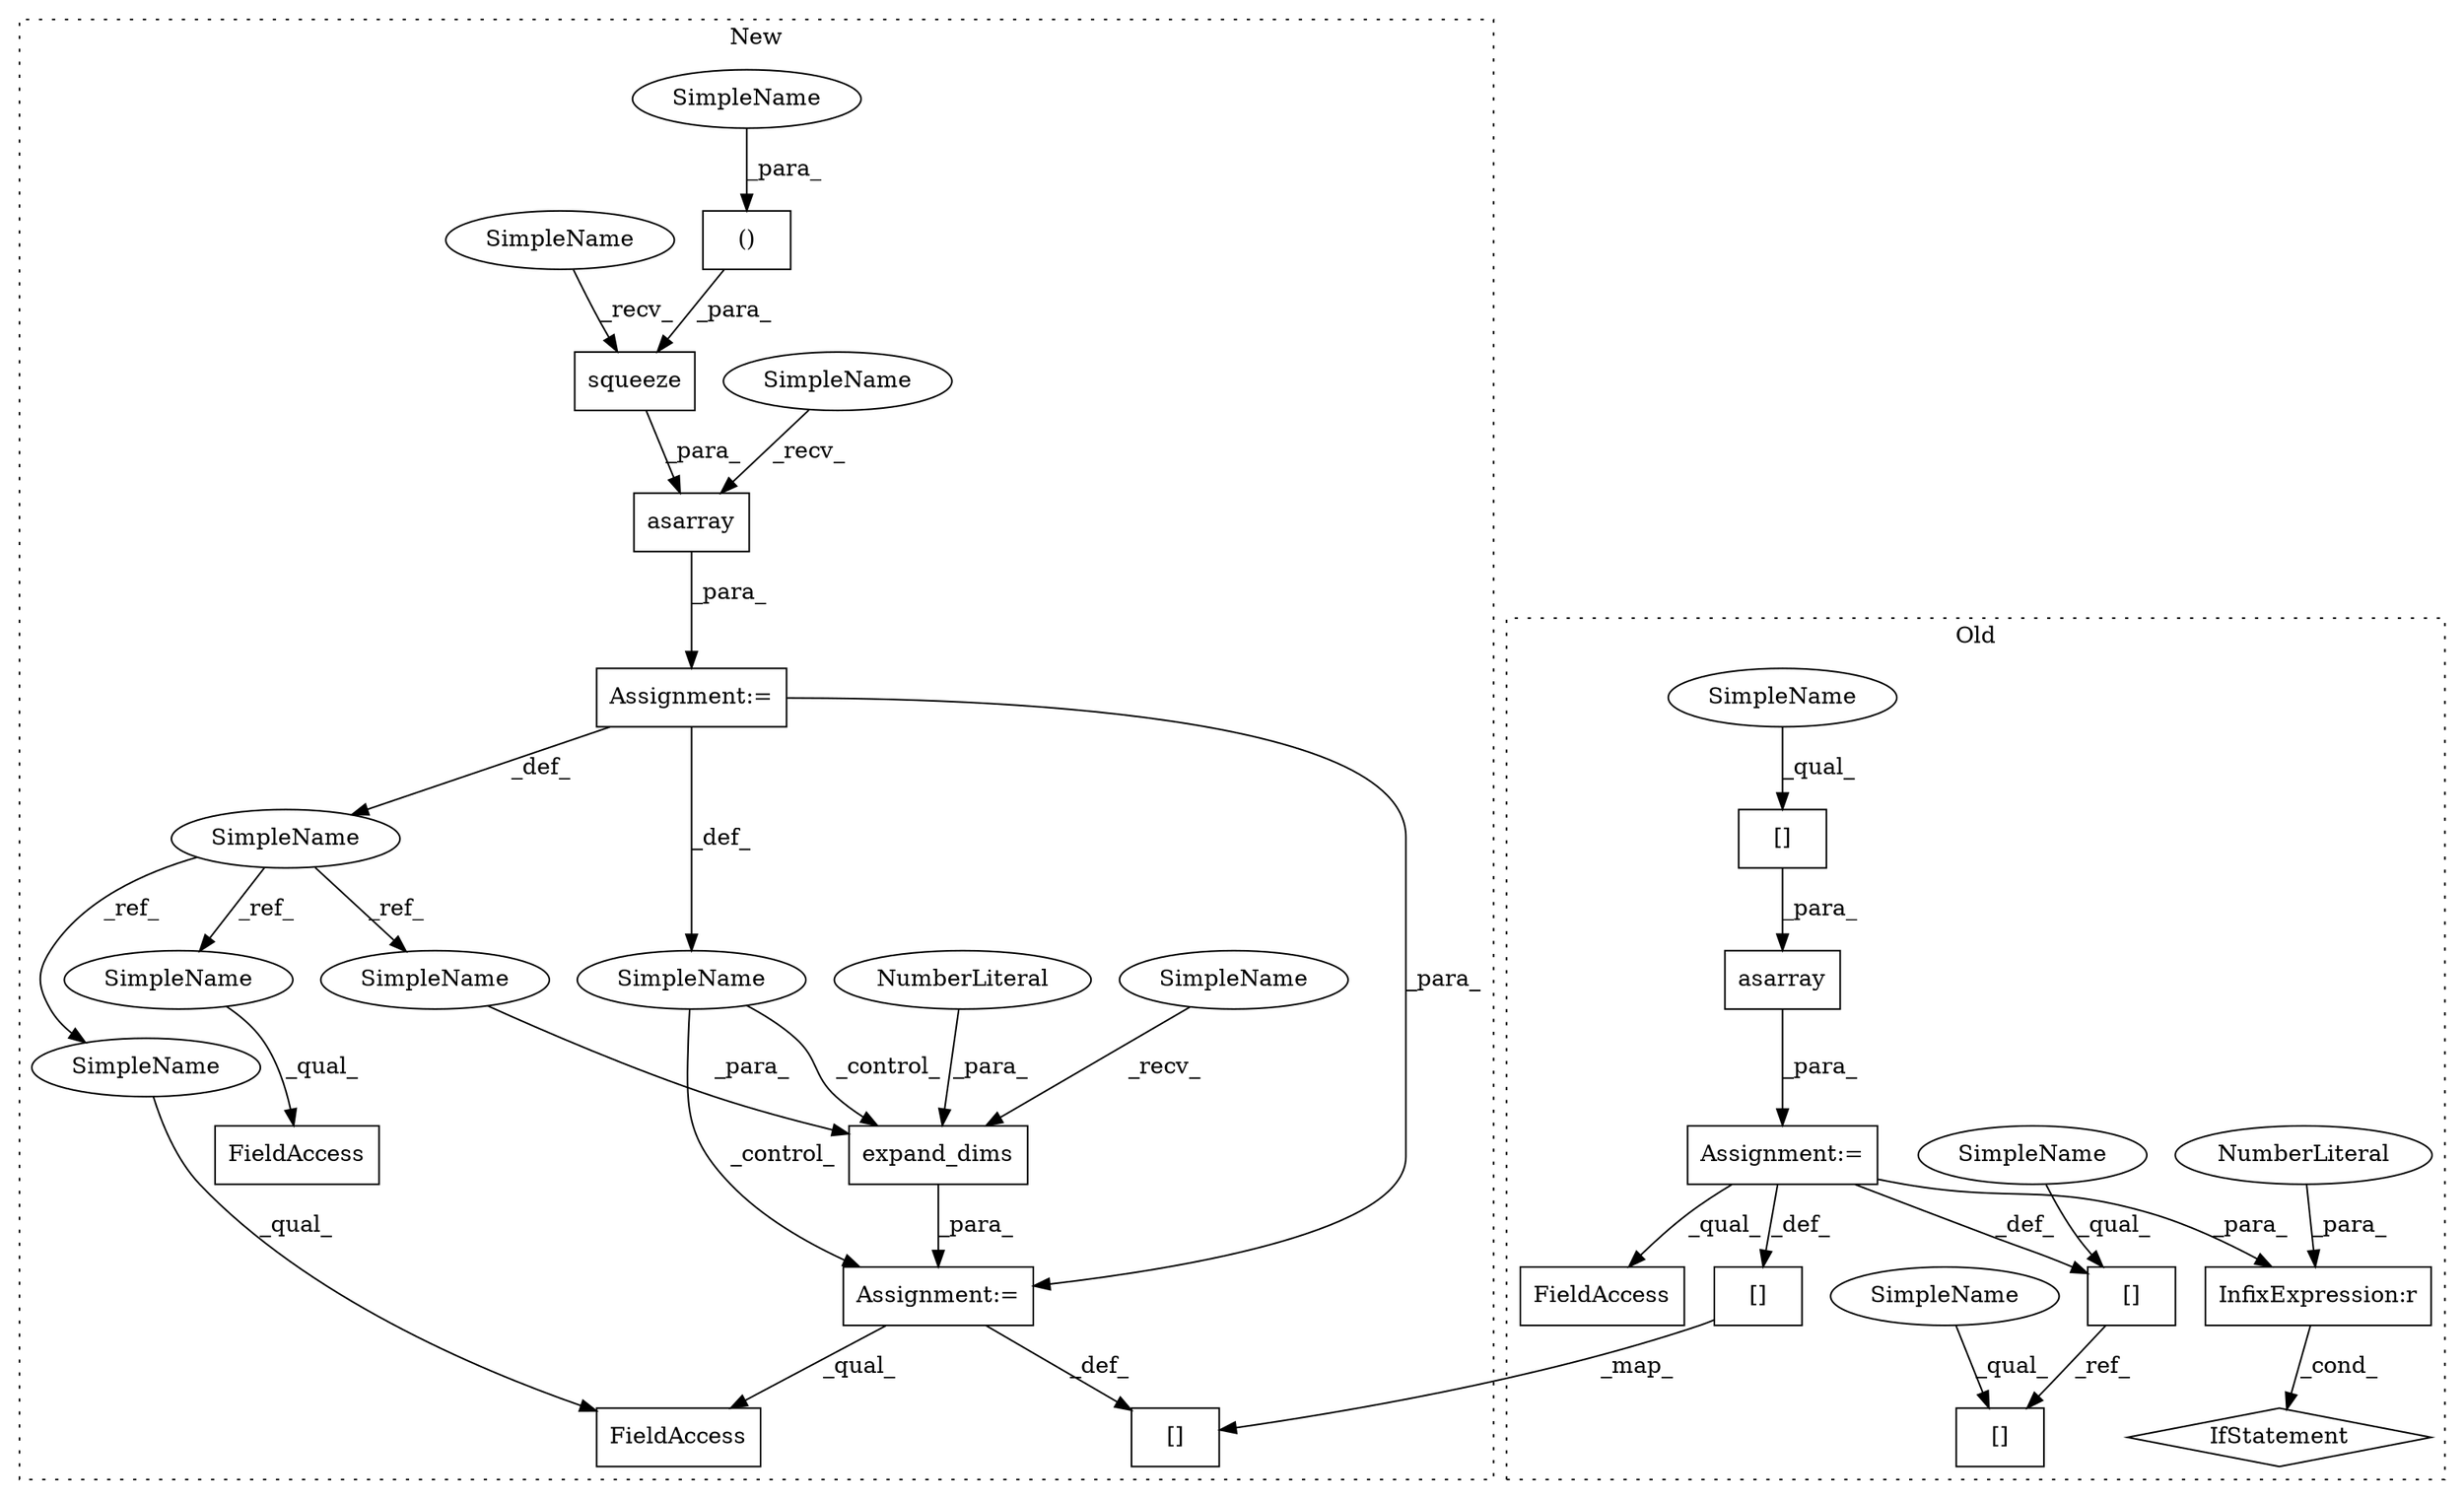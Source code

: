 digraph G {
subgraph cluster0 {
1 [label="IfStatement" a="25" s="3242,3264" l="4,2" shape="diamond"];
4 [label="InfixExpression:r" a="27" s="3260" l="3" shape="box"];
5 [label="Assignment:=" a="7" s="2829" l="1" shape="box"];
6 [label="FieldAccess" a="22" s="3427" l="18" shape="box"];
8 [label="[]" a="2" s="3474,3488" l="13,1" shape="box"];
11 [label="asarray" a="32" s="2836,2853" l="8,1" shape="box"];
12 [label="[]" a="2" s="2820,2828" l="7,1" shape="box"];
13 [label="NumberLiteral" a="34" s="3263" l="1" shape="ellipse"];
14 [label="[]" a="2" s="2844,2852" l="7,1" shape="box"];
15 [label="[]" a="2" s="3310,3318" l="7,1" shape="box"];
30 [label="SimpleName" a="42" s="2820" l="6" shape="ellipse"];
31 [label="SimpleName" a="42" s="2844" l="6" shape="ellipse"];
32 [label="SimpleName" a="42" s="3310" l="6" shape="ellipse"];
label = "Old";
style="dotted";
}
subgraph cluster1 {
2 [label="squeeze" a="32" s="2883,2947" l="8,1" shape="box"];
3 [label="Assignment:=" a="7" s="2862" l="1" shape="box"];
7 [label="[]" a="2" s="3581,3595" l="13,1" shape="box"];
9 [label="asarray" a="32" s="2869,2948" l="8,1" shape="box"];
10 [label="()" a="106" s="2914" l="31" shape="box"];
16 [label="expand_dims" a="32" s="3404,3429" l="12,1" shape="box"];
17 [label="NumberLiteral" a="34" s="3428" l="1" shape="ellipse"];
18 [label="SimpleName" a="42" s="2851" l="11" shape="ellipse"];
19 [label="FieldAccess" a="22" s="3347" l="16" shape="box"];
20 [label="FieldAccess" a="22" s="3535" l="17" shape="box"];
21 [label="SimpleName" a="42" s="" l="" shape="ellipse"];
22 [label="Assignment:=" a="7" s="3397" l="1" shape="box"];
23 [label="SimpleName" a="42" s="3416" l="11" shape="ellipse"];
24 [label="SimpleName" a="42" s="3347" l="11" shape="ellipse"];
25 [label="SimpleName" a="42" s="3535" l="11" shape="ellipse"];
26 [label="SimpleName" a="42" s="2914" l="8" shape="ellipse"];
27 [label="SimpleName" a="42" s="2863" l="5" shape="ellipse"];
28 [label="SimpleName" a="42" s="2877" l="5" shape="ellipse"];
29 [label="SimpleName" a="42" s="3398" l="5" shape="ellipse"];
label = "New";
style="dotted";
}
2 -> 9 [label="_para_"];
3 -> 18 [label="_def_"];
3 -> 21 [label="_def_"];
3 -> 22 [label="_para_"];
4 -> 1 [label="_cond_"];
5 -> 4 [label="_para_"];
5 -> 6 [label="_qual_"];
5 -> 12 [label="_def_"];
5 -> 8 [label="_def_"];
8 -> 7 [label="_map_"];
9 -> 3 [label="_para_"];
10 -> 2 [label="_para_"];
11 -> 5 [label="_para_"];
12 -> 15 [label="_ref_"];
13 -> 4 [label="_para_"];
14 -> 11 [label="_para_"];
16 -> 22 [label="_para_"];
17 -> 16 [label="_para_"];
18 -> 25 [label="_ref_"];
18 -> 23 [label="_ref_"];
18 -> 24 [label="_ref_"];
21 -> 22 [label="_control_"];
21 -> 16 [label="_control_"];
22 -> 20 [label="_qual_"];
22 -> 7 [label="_def_"];
23 -> 16 [label="_para_"];
24 -> 19 [label="_qual_"];
25 -> 20 [label="_qual_"];
26 -> 10 [label="_para_"];
27 -> 9 [label="_recv_"];
28 -> 2 [label="_recv_"];
29 -> 16 [label="_recv_"];
30 -> 12 [label="_qual_"];
31 -> 14 [label="_qual_"];
32 -> 15 [label="_qual_"];
}